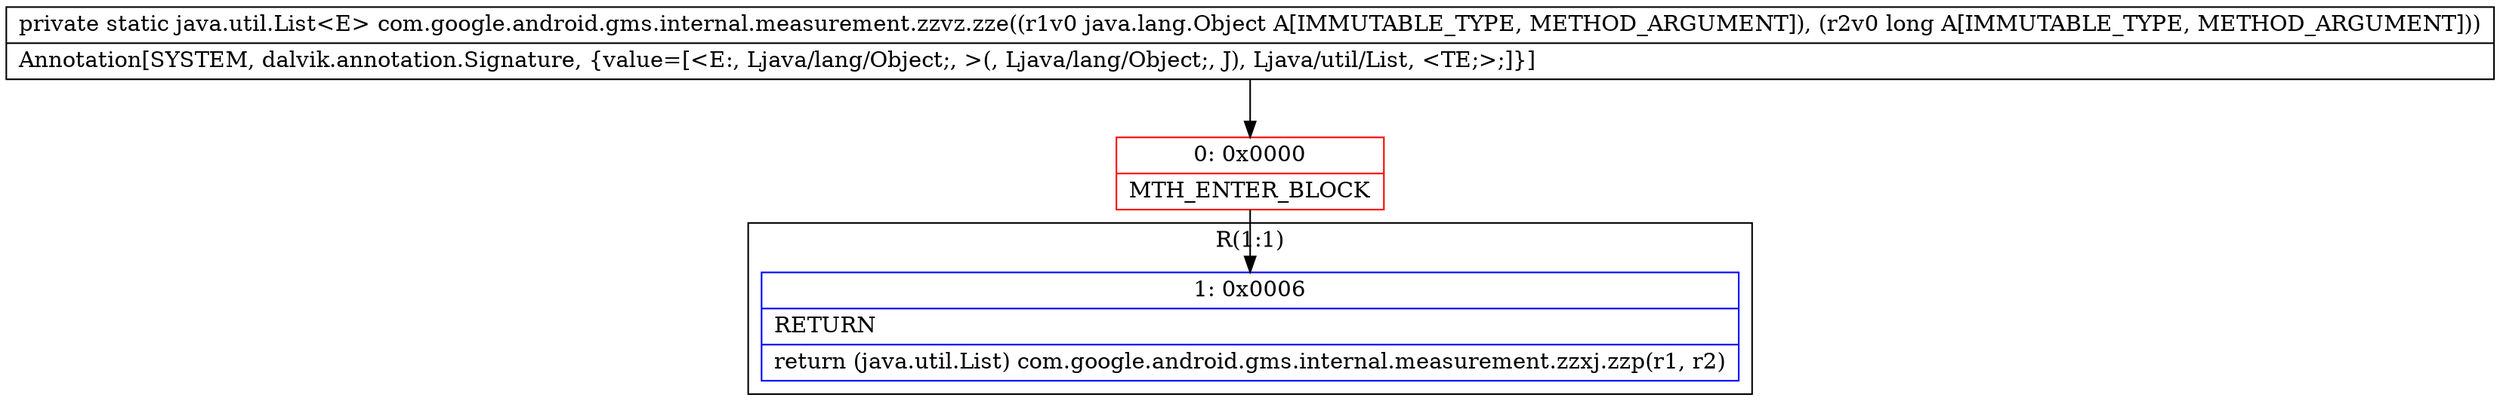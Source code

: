 digraph "CFG forcom.google.android.gms.internal.measurement.zzvz.zze(Ljava\/lang\/Object;J)Ljava\/util\/List;" {
subgraph cluster_Region_1201226331 {
label = "R(1:1)";
node [shape=record,color=blue];
Node_1 [shape=record,label="{1\:\ 0x0006|RETURN\l|return (java.util.List) com.google.android.gms.internal.measurement.zzxj.zzp(r1, r2)\l}"];
}
Node_0 [shape=record,color=red,label="{0\:\ 0x0000|MTH_ENTER_BLOCK\l}"];
MethodNode[shape=record,label="{private static java.util.List\<E\> com.google.android.gms.internal.measurement.zzvz.zze((r1v0 java.lang.Object A[IMMUTABLE_TYPE, METHOD_ARGUMENT]), (r2v0 long A[IMMUTABLE_TYPE, METHOD_ARGUMENT]))  | Annotation[SYSTEM, dalvik.annotation.Signature, \{value=[\<E:, Ljava\/lang\/Object;, \>(, Ljava\/lang\/Object;, J), Ljava\/util\/List, \<TE;\>;]\}]\l}"];
MethodNode -> Node_0;
Node_0 -> Node_1;
}

